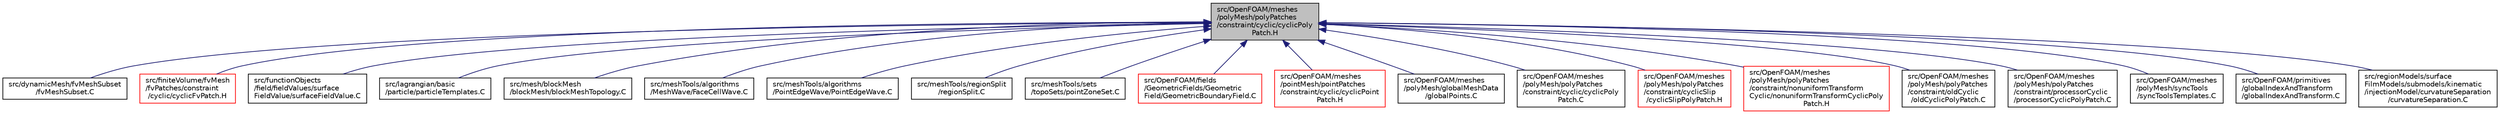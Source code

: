 digraph "src/OpenFOAM/meshes/polyMesh/polyPatches/constraint/cyclic/cyclicPolyPatch.H"
{
  bgcolor="transparent";
  edge [fontname="Helvetica",fontsize="10",labelfontname="Helvetica",labelfontsize="10"];
  node [fontname="Helvetica",fontsize="10",shape=record];
  Node189 [label="src/OpenFOAM/meshes\l/polyMesh/polyPatches\l/constraint/cyclic/cyclicPoly\lPatch.H",height=0.2,width=0.4,color="black", fillcolor="grey75", style="filled", fontcolor="black"];
  Node189 -> Node190 [dir="back",color="midnightblue",fontsize="10",style="solid",fontname="Helvetica"];
  Node190 [label="src/dynamicMesh/fvMeshSubset\l/fvMeshSubset.C",height=0.2,width=0.4,color="black",URL="$a00425.html",tooltip="Post-processing mesh subset tool. Given the original mesh and the list of selected cells..."];
  Node189 -> Node191 [dir="back",color="midnightblue",fontsize="10",style="solid",fontname="Helvetica"];
  Node191 [label="src/finiteVolume/fvMesh\l/fvPatches/constraint\l/cyclic/cyclicFvPatch.H",height=0.2,width=0.4,color="red",URL="$a03764.html"];
  Node189 -> Node245 [dir="back",color="midnightblue",fontsize="10",style="solid",fontname="Helvetica"];
  Node245 [label="src/functionObjects\l/field/fieldValues/surface\lFieldValue/surfaceFieldValue.C",height=0.2,width=0.4,color="black",URL="$a04649.html"];
  Node189 -> Node246 [dir="back",color="midnightblue",fontsize="10",style="solid",fontname="Helvetica"];
  Node246 [label="src/lagrangian/basic\l/particle/particleTemplates.C",height=0.2,width=0.4,color="black",URL="$a05579.html"];
  Node189 -> Node247 [dir="back",color="midnightblue",fontsize="10",style="solid",fontname="Helvetica"];
  Node247 [label="src/mesh/blockMesh\l/blockMesh/blockMeshTopology.C",height=0.2,width=0.4,color="black",URL="$a07559.html"];
  Node189 -> Node248 [dir="back",color="midnightblue",fontsize="10",style="solid",fontname="Helvetica"];
  Node248 [label="src/meshTools/algorithms\l/MeshWave/FaceCellWave.C",height=0.2,width=0.4,color="black",URL="$a07850.html"];
  Node189 -> Node249 [dir="back",color="midnightblue",fontsize="10",style="solid",fontname="Helvetica"];
  Node249 [label="src/meshTools/algorithms\l/PointEdgeWave/PointEdgeWave.C",height=0.2,width=0.4,color="black",URL="$a07919.html"];
  Node189 -> Node250 [dir="back",color="midnightblue",fontsize="10",style="solid",fontname="Helvetica"];
  Node250 [label="src/meshTools/regionSplit\l/regionSplit.C",height=0.2,width=0.4,color="black",URL="$a08462.html"];
  Node189 -> Node251 [dir="back",color="midnightblue",fontsize="10",style="solid",fontname="Helvetica"];
  Node251 [label="src/meshTools/sets\l/topoSets/pointZoneSet.C",height=0.2,width=0.4,color="black",URL="$a08837.html"];
  Node189 -> Node252 [dir="back",color="midnightblue",fontsize="10",style="solid",fontname="Helvetica"];
  Node252 [label="src/OpenFOAM/fields\l/GeometricFields/Geometric\lField/GeometricBoundaryField.C",height=0.2,width=0.4,color="red",URL="$a10517.html"];
  Node189 -> Node254 [dir="back",color="midnightblue",fontsize="10",style="solid",fontname="Helvetica"];
  Node254 [label="src/OpenFOAM/meshes\l/pointMesh/pointPatches\l/constraint/cyclic/cyclicPoint\lPatch.H",height=0.2,width=0.4,color="red",URL="$a12197.html"];
  Node189 -> Node274 [dir="back",color="midnightblue",fontsize="10",style="solid",fontname="Helvetica"];
  Node274 [label="src/OpenFOAM/meshes\l/polyMesh/globalMeshData\l/globalPoints.C",height=0.2,width=0.4,color="black",URL="$a12299.html"];
  Node189 -> Node275 [dir="back",color="midnightblue",fontsize="10",style="solid",fontname="Helvetica"];
  Node275 [label="src/OpenFOAM/meshes\l/polyMesh/polyPatches\l/constraint/cyclic/cyclicPoly\lPatch.C",height=0.2,width=0.4,color="black",URL="$a12452.html"];
  Node189 -> Node276 [dir="back",color="midnightblue",fontsize="10",style="solid",fontname="Helvetica"];
  Node276 [label="src/OpenFOAM/meshes\l/polyMesh/polyPatches\l/constraint/cyclicSlip\l/cyclicSlipPolyPatch.H",height=0.2,width=0.4,color="red",URL="$a12461.html"];
  Node189 -> Node278 [dir="back",color="midnightblue",fontsize="10",style="solid",fontname="Helvetica"];
  Node278 [label="src/OpenFOAM/meshes\l/polyMesh/polyPatches\l/constraint/nonuniformTransform\lCyclic/nonuniformTransformCyclicPoly\lPatch.H",height=0.2,width=0.4,color="red",URL="$a12473.html"];
  Node189 -> Node280 [dir="back",color="midnightblue",fontsize="10",style="solid",fontname="Helvetica"];
  Node280 [label="src/OpenFOAM/meshes\l/polyMesh/polyPatches\l/constraint/oldCyclic\l/oldCyclicPolyPatch.C",height=0.2,width=0.4,color="black",URL="$a12476.html"];
  Node189 -> Node281 [dir="back",color="midnightblue",fontsize="10",style="solid",fontname="Helvetica"];
  Node281 [label="src/OpenFOAM/meshes\l/polyMesh/polyPatches\l/constraint/processorCyclic\l/processorCyclicPolyPatch.C",height=0.2,width=0.4,color="black",URL="$a12488.html"];
  Node189 -> Node282 [dir="back",color="midnightblue",fontsize="10",style="solid",fontname="Helvetica"];
  Node282 [label="src/OpenFOAM/meshes\l/polyMesh/syncTools\l/syncToolsTemplates.C",height=0.2,width=0.4,color="black",URL="$a12539.html"];
  Node189 -> Node283 [dir="back",color="midnightblue",fontsize="10",style="solid",fontname="Helvetica"];
  Node283 [label="src/OpenFOAM/primitives\l/globalIndexAndTransform\l/globalIndexAndTransform.C",height=0.2,width=0.4,color="black",URL="$a13067.html"];
  Node189 -> Node284 [dir="back",color="midnightblue",fontsize="10",style="solid",fontname="Helvetica"];
  Node284 [label="src/regionModels/surface\lFilmModels/submodels/kinematic\l/injectionModel/curvatureSeparation\l/curvatureSeparation.C",height=0.2,width=0.4,color="black",URL="$a14303.html"];
}
